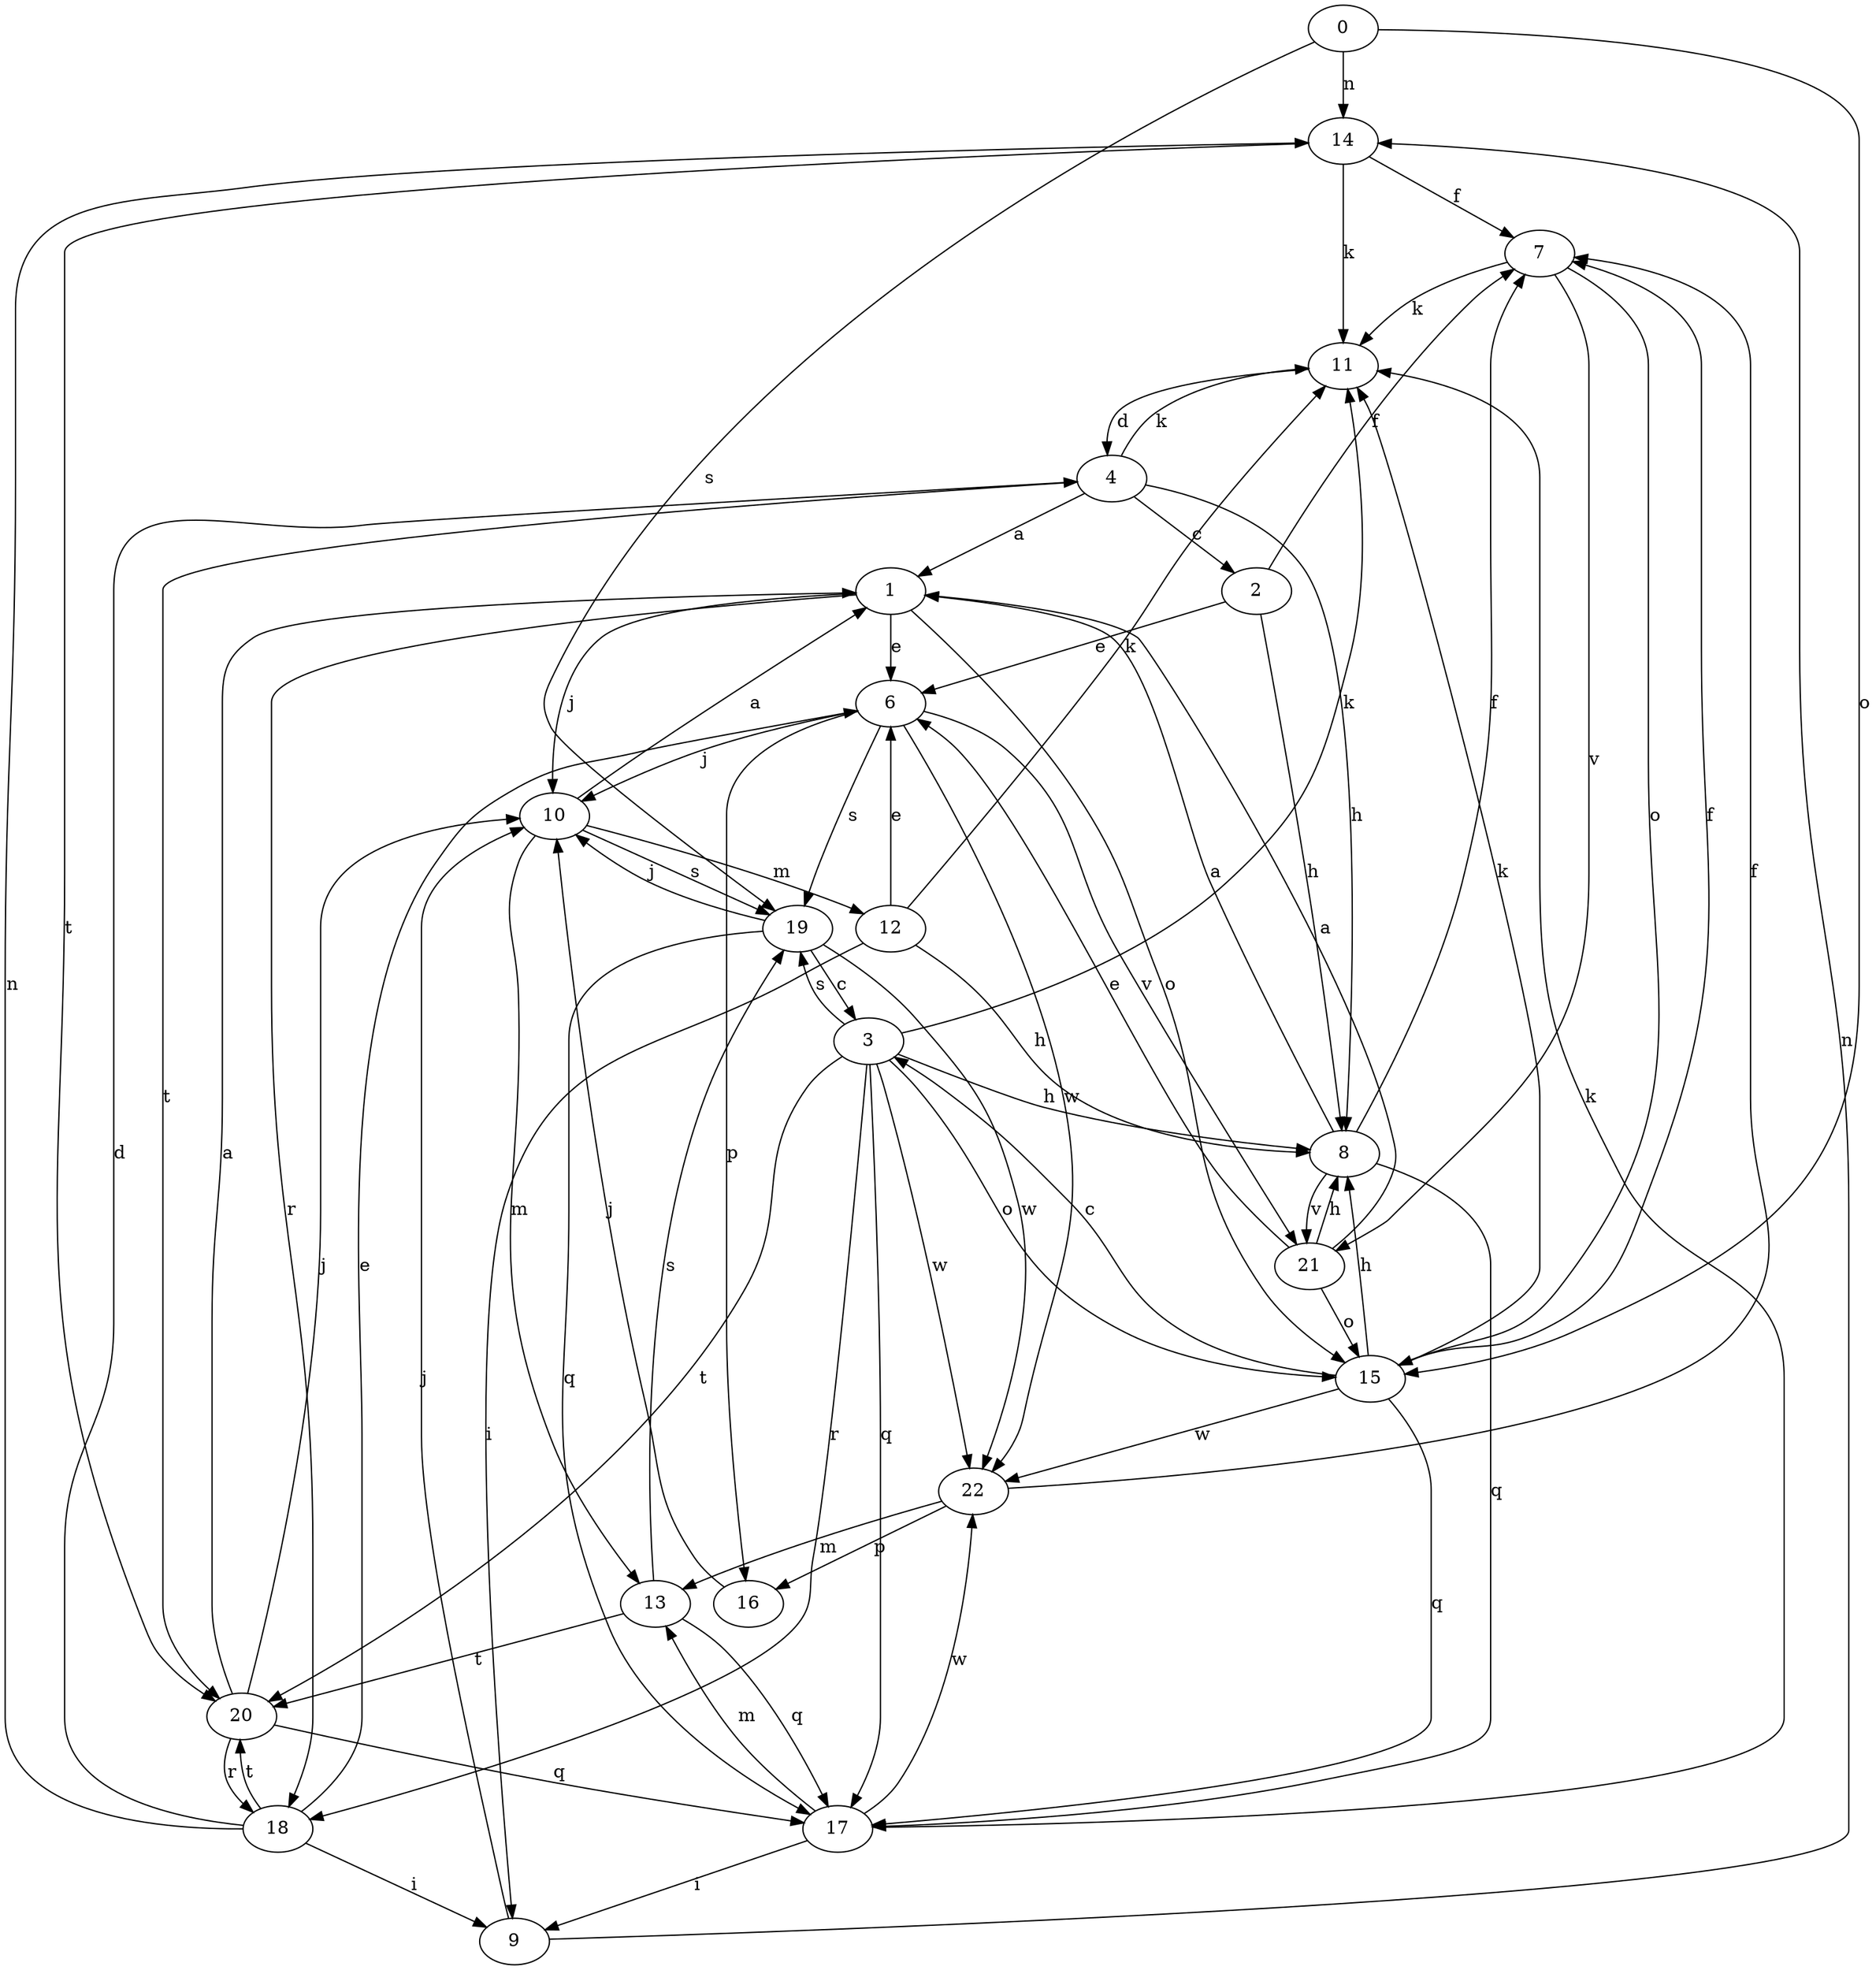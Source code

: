 strict digraph  {
0;
1;
2;
3;
4;
6;
7;
8;
9;
10;
11;
12;
13;
14;
15;
16;
17;
18;
19;
20;
21;
22;
0 -> 14  [label=n];
0 -> 15  [label=o];
0 -> 19  [label=s];
1 -> 6  [label=e];
1 -> 10  [label=j];
1 -> 15  [label=o];
1 -> 18  [label=r];
2 -> 6  [label=e];
2 -> 7  [label=f];
2 -> 8  [label=h];
3 -> 8  [label=h];
3 -> 11  [label=k];
3 -> 15  [label=o];
3 -> 17  [label=q];
3 -> 18  [label=r];
3 -> 19  [label=s];
3 -> 20  [label=t];
3 -> 22  [label=w];
4 -> 1  [label=a];
4 -> 2  [label=c];
4 -> 8  [label=h];
4 -> 11  [label=k];
4 -> 20  [label=t];
6 -> 10  [label=j];
6 -> 16  [label=p];
6 -> 19  [label=s];
6 -> 21  [label=v];
6 -> 22  [label=w];
7 -> 11  [label=k];
7 -> 15  [label=o];
7 -> 21  [label=v];
8 -> 1  [label=a];
8 -> 7  [label=f];
8 -> 17  [label=q];
8 -> 21  [label=v];
9 -> 10  [label=j];
9 -> 14  [label=n];
10 -> 1  [label=a];
10 -> 12  [label=m];
10 -> 13  [label=m];
10 -> 19  [label=s];
11 -> 4  [label=d];
12 -> 6  [label=e];
12 -> 8  [label=h];
12 -> 9  [label=i];
12 -> 11  [label=k];
13 -> 17  [label=q];
13 -> 19  [label=s];
13 -> 20  [label=t];
14 -> 7  [label=f];
14 -> 11  [label=k];
14 -> 20  [label=t];
15 -> 3  [label=c];
15 -> 7  [label=f];
15 -> 8  [label=h];
15 -> 11  [label=k];
15 -> 17  [label=q];
15 -> 22  [label=w];
16 -> 10  [label=j];
17 -> 9  [label=i];
17 -> 11  [label=k];
17 -> 13  [label=m];
17 -> 22  [label=w];
18 -> 4  [label=d];
18 -> 6  [label=e];
18 -> 9  [label=i];
18 -> 14  [label=n];
18 -> 20  [label=t];
19 -> 3  [label=c];
19 -> 10  [label=j];
19 -> 17  [label=q];
19 -> 22  [label=w];
20 -> 1  [label=a];
20 -> 10  [label=j];
20 -> 17  [label=q];
20 -> 18  [label=r];
21 -> 1  [label=a];
21 -> 6  [label=e];
21 -> 8  [label=h];
21 -> 15  [label=o];
22 -> 7  [label=f];
22 -> 13  [label=m];
22 -> 16  [label=p];
}
